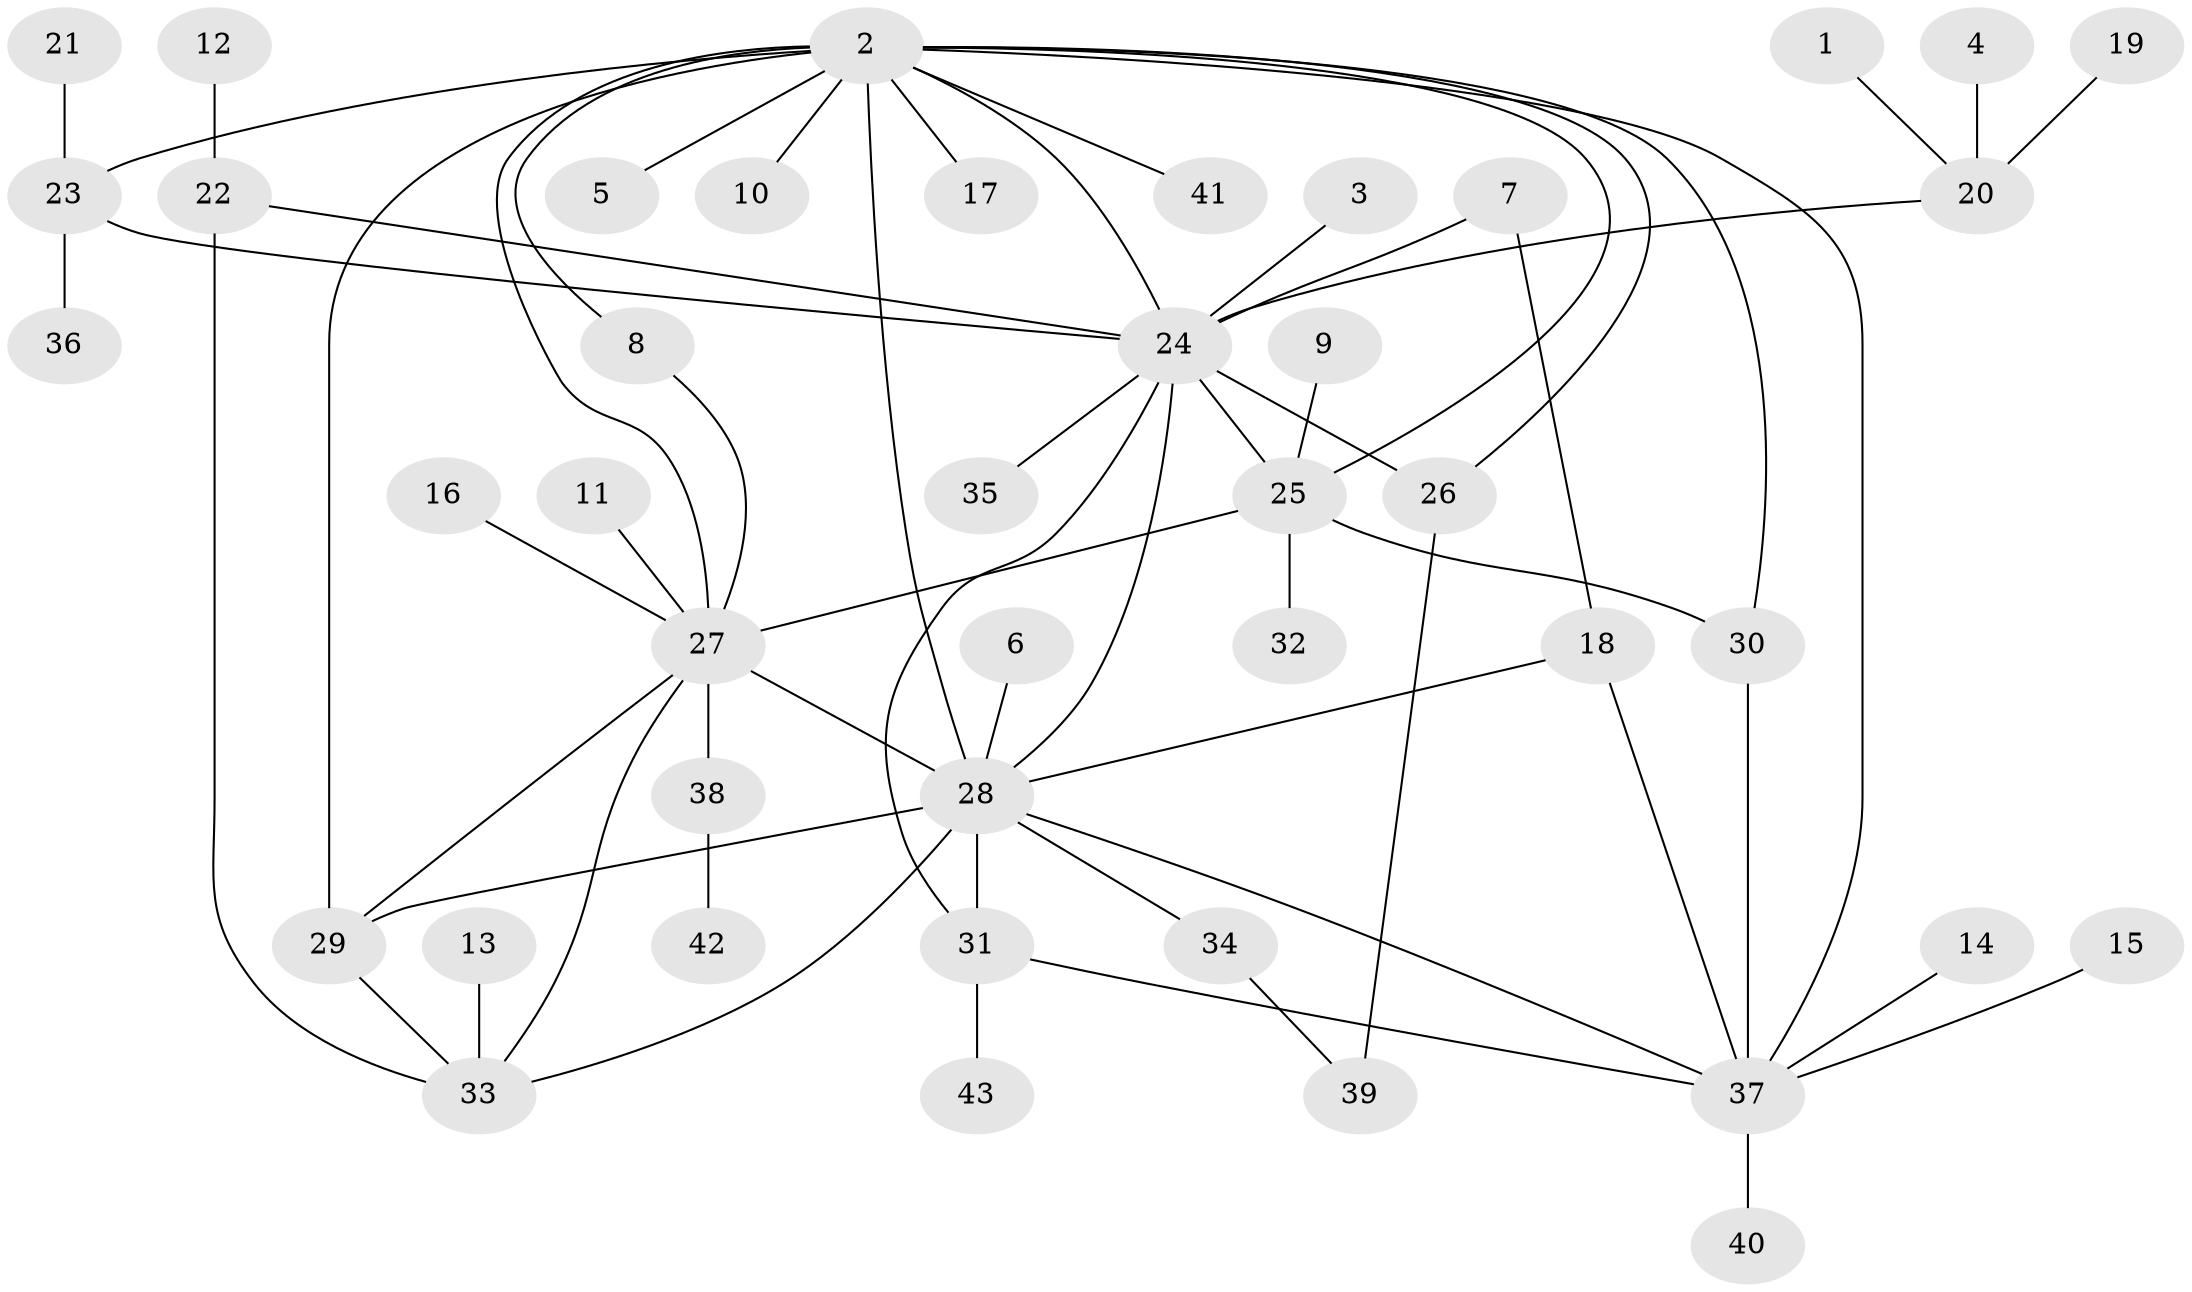 // original degree distribution, {14: 0.011764705882352941, 1: 0.5176470588235295, 11: 0.011764705882352941, 5: 0.058823529411764705, 6: 0.023529411764705882, 12: 0.011764705882352941, 8: 0.023529411764705882, 3: 0.11764705882352941, 7: 0.023529411764705882, 2: 0.17647058823529413, 4: 0.023529411764705882}
// Generated by graph-tools (version 1.1) at 2025/25/03/09/25 03:25:58]
// undirected, 43 vertices, 62 edges
graph export_dot {
graph [start="1"]
  node [color=gray90,style=filled];
  1;
  2;
  3;
  4;
  5;
  6;
  7;
  8;
  9;
  10;
  11;
  12;
  13;
  14;
  15;
  16;
  17;
  18;
  19;
  20;
  21;
  22;
  23;
  24;
  25;
  26;
  27;
  28;
  29;
  30;
  31;
  32;
  33;
  34;
  35;
  36;
  37;
  38;
  39;
  40;
  41;
  42;
  43;
  1 -- 20 [weight=1.0];
  2 -- 5 [weight=1.0];
  2 -- 8 [weight=1.0];
  2 -- 10 [weight=1.0];
  2 -- 17 [weight=1.0];
  2 -- 23 [weight=1.0];
  2 -- 24 [weight=1.0];
  2 -- 25 [weight=1.0];
  2 -- 26 [weight=1.0];
  2 -- 27 [weight=1.0];
  2 -- 28 [weight=2.0];
  2 -- 29 [weight=1.0];
  2 -- 30 [weight=1.0];
  2 -- 37 [weight=1.0];
  2 -- 41 [weight=1.0];
  3 -- 24 [weight=1.0];
  4 -- 20 [weight=1.0];
  6 -- 28 [weight=1.0];
  7 -- 18 [weight=1.0];
  7 -- 24 [weight=1.0];
  8 -- 27 [weight=1.0];
  9 -- 25 [weight=1.0];
  11 -- 27 [weight=1.0];
  12 -- 22 [weight=1.0];
  13 -- 33 [weight=1.0];
  14 -- 37 [weight=1.0];
  15 -- 37 [weight=1.0];
  16 -- 27 [weight=1.0];
  18 -- 28 [weight=1.0];
  18 -- 37 [weight=1.0];
  19 -- 20 [weight=1.0];
  20 -- 24 [weight=1.0];
  21 -- 23 [weight=1.0];
  22 -- 24 [weight=1.0];
  22 -- 33 [weight=1.0];
  23 -- 24 [weight=1.0];
  23 -- 36 [weight=1.0];
  24 -- 25 [weight=1.0];
  24 -- 26 [weight=2.0];
  24 -- 28 [weight=1.0];
  24 -- 31 [weight=1.0];
  24 -- 35 [weight=1.0];
  25 -- 27 [weight=1.0];
  25 -- 30 [weight=1.0];
  25 -- 32 [weight=1.0];
  26 -- 39 [weight=1.0];
  27 -- 28 [weight=1.0];
  27 -- 29 [weight=1.0];
  27 -- 33 [weight=1.0];
  27 -- 38 [weight=1.0];
  28 -- 29 [weight=1.0];
  28 -- 31 [weight=1.0];
  28 -- 33 [weight=1.0];
  28 -- 34 [weight=1.0];
  28 -- 37 [weight=1.0];
  29 -- 33 [weight=1.0];
  30 -- 37 [weight=1.0];
  31 -- 37 [weight=1.0];
  31 -- 43 [weight=1.0];
  34 -- 39 [weight=1.0];
  37 -- 40 [weight=1.0];
  38 -- 42 [weight=1.0];
}
